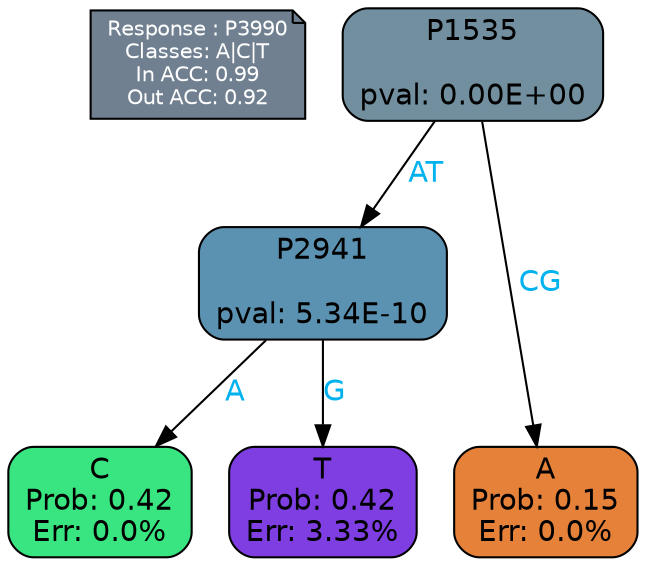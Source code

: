 digraph Tree {
node [shape=box, style="filled, rounded", color="black", fontname=helvetica] ;
graph [ranksep=equally, splines=polylines, bgcolor=transparent, dpi=600] ;
edge [fontname=helvetica] ;
LEGEND [label="Response : P3990
Classes: A|C|T
In ACC: 0.99
Out ACC: 0.92
",shape=note,align=left,style=filled,fillcolor="slategray",fontcolor="white",fontsize=10];1 [label="P1535

pval: 0.00E+00", fillcolor="#718f9e"] ;
2 [label="P2941

pval: 5.34E-10", fillcolor="#5b91b1"] ;
3 [label="C
Prob: 0.42
Err: 0.0%", fillcolor="#39e581"] ;
4 [label="T
Prob: 0.42
Err: 3.33%", fillcolor="#7e3ee1"] ;
5 [label="A
Prob: 0.15
Err: 0.0%", fillcolor="#e58139"] ;
1 -> 2 [label="AT",fontcolor=deepskyblue2] ;
1 -> 5 [label="CG",fontcolor=deepskyblue2] ;
2 -> 3 [label="A",fontcolor=deepskyblue2] ;
2 -> 4 [label="G",fontcolor=deepskyblue2] ;
{rank = same; 3;4;5;}{rank = same; LEGEND;1;}}